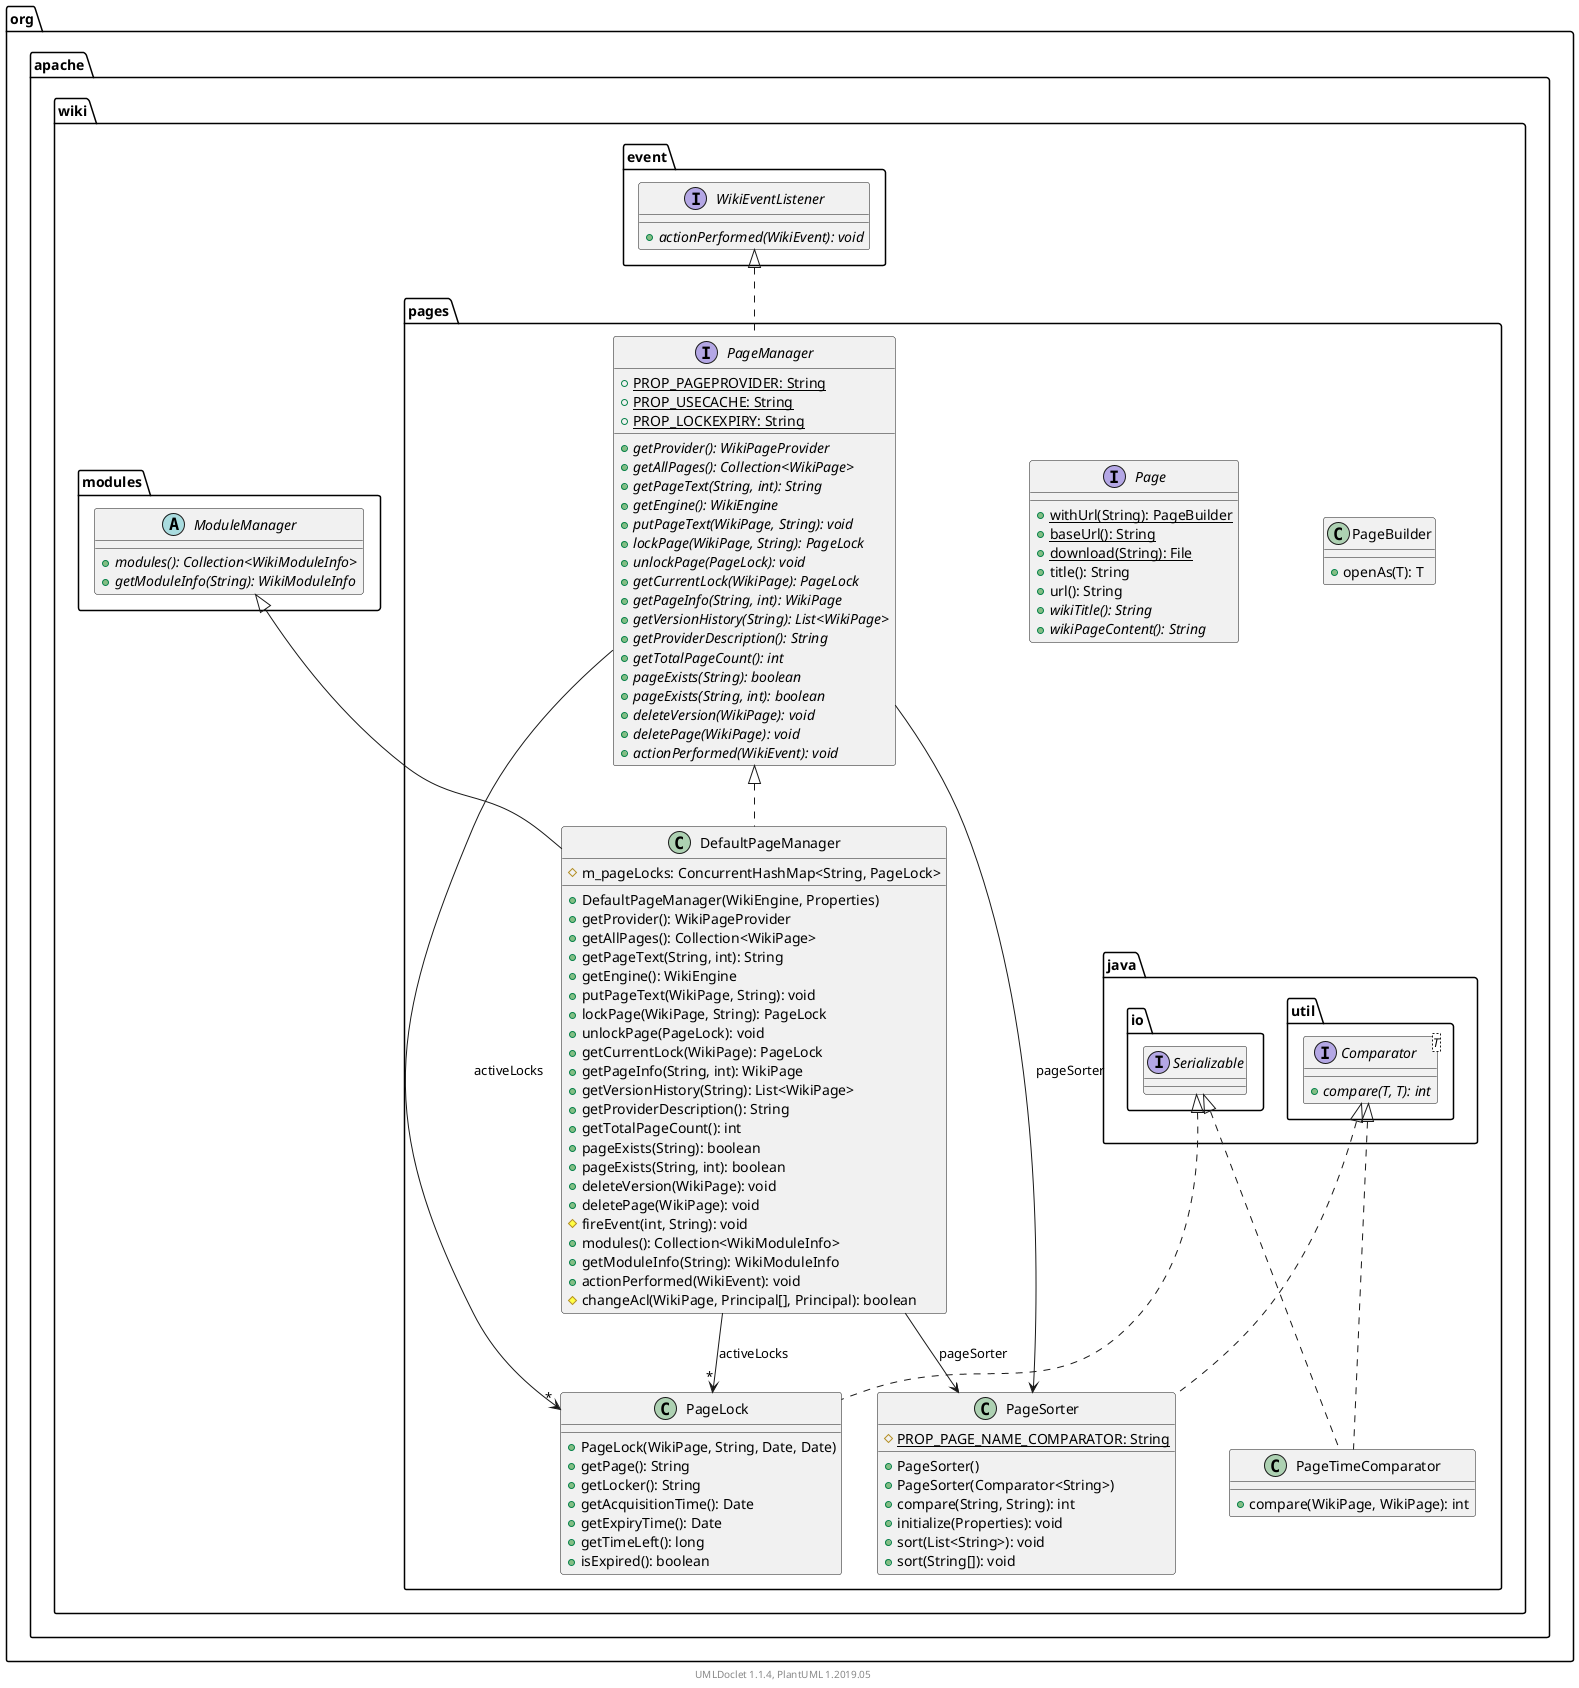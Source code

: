 @startuml

    namespace org.apache.wiki.pages {

        class PageBuilder [[PageBuilder.html]] {
            +openAs(T): T
        }

        interface Page [[Page.html]] {
            {static} +withUrl(String): PageBuilder
            {static} +baseUrl(): String
            {static} +download(String): File
            +title(): String
            +url(): String
            {abstract} +wikiTitle(): String
            {abstract} +wikiPageContent(): String
        }

        class PageLock [[PageLock.html]] {
            +PageLock(WikiPage, String, Date, Date)
            +getPage(): String
            +getLocker(): String
            +getAcquisitionTime(): Date
            +getExpiryTime(): Date
            +getTimeLeft(): long
            +isExpired(): boolean
        }

        class PageTimeComparator [[PageTimeComparator.html]] {
            +compare(WikiPage, WikiPage): int
        }

        interface PageManager [[PageManager.html]] {
            {static} +PROP_PAGEPROVIDER: String
            {static} +PROP_USECACHE: String
            {static} +PROP_LOCKEXPIRY: String
            {abstract} +getProvider(): WikiPageProvider
            {abstract} +getAllPages(): Collection<WikiPage>
            {abstract} +getPageText(String, int): String
            {abstract} +getEngine(): WikiEngine
            {abstract} +putPageText(WikiPage, String): void
            {abstract} +lockPage(WikiPage, String): PageLock
            {abstract} +unlockPage(PageLock): void
            {abstract} +getCurrentLock(WikiPage): PageLock
            {abstract} +getPageInfo(String, int): WikiPage
            {abstract} +getVersionHistory(String): List<WikiPage>
            {abstract} +getProviderDescription(): String
            {abstract} +getTotalPageCount(): int
            {abstract} +pageExists(String): boolean
            {abstract} +pageExists(String, int): boolean
            {abstract} +deleteVersion(WikiPage): void
            {abstract} +deletePage(WikiPage): void
            {abstract} +actionPerformed(WikiEvent): void
        }

        class DefaultPageManager [[DefaultPageManager.html]] {
            #m_pageLocks: ConcurrentHashMap<String, PageLock>
            +DefaultPageManager(WikiEngine, Properties)
            +getProvider(): WikiPageProvider
            +getAllPages(): Collection<WikiPage>
            +getPageText(String, int): String
            +getEngine(): WikiEngine
            +putPageText(WikiPage, String): void
            +lockPage(WikiPage, String): PageLock
            +unlockPage(PageLock): void
            +getCurrentLock(WikiPage): PageLock
            +getPageInfo(String, int): WikiPage
            +getVersionHistory(String): List<WikiPage>
            +getProviderDescription(): String
            +getTotalPageCount(): int
            +pageExists(String): boolean
            +pageExists(String, int): boolean
            +deleteVersion(WikiPage): void
            +deletePage(WikiPage): void
            #fireEvent(int, String): void
            +modules(): Collection<WikiModuleInfo>
            +getModuleInfo(String): WikiModuleInfo
            +actionPerformed(WikiEvent): void
            #changeAcl(WikiPage, Principal[], Principal): boolean
        }

        class PageSorter [[PageSorter.html]] {
            {static} #PROP_PAGE_NAME_COMPARATOR: String
            +PageSorter()
            +PageSorter(Comparator<String>)
            +compare(String, String): int
            +initialize(Properties): void
            +sort(List<String>): void
            +sort(String[]): void
        }

        interface java.io.Serializable
        java.io.Serializable <|.. PageLock

        interface java.util.Comparator<T> {
            {abstract} +compare(T, T): int
        }
        java.util.Comparator <|.. PageTimeComparator

        java.io.Serializable <|.. PageTimeComparator

        interface org.apache.wiki.event.WikiEventListener {
            {abstract} +actionPerformed(WikiEvent): void
        }
        org.apache.wiki.event.WikiEventListener <|.. PageManager

        abstract class org.apache.wiki.modules.ModuleManager {
            {abstract} +modules(): Collection<WikiModuleInfo>
            {abstract} +getModuleInfo(String): WikiModuleInfo
        }
        org.apache.wiki.modules.ModuleManager <|-- DefaultPageManager

        PageManager <|.. DefaultPageManager

        java.util.Comparator <|.. PageSorter

        PageManager --> "*" PageLock: activeLocks

        PageManager --> PageSorter: pageSorter

        DefaultPageManager --> "*" PageLock: activeLocks

        DefaultPageManager --> PageSorter: pageSorter

    }


    center footer UMLDoclet 1.1.4, PlantUML 1.2019.05
@enduml
